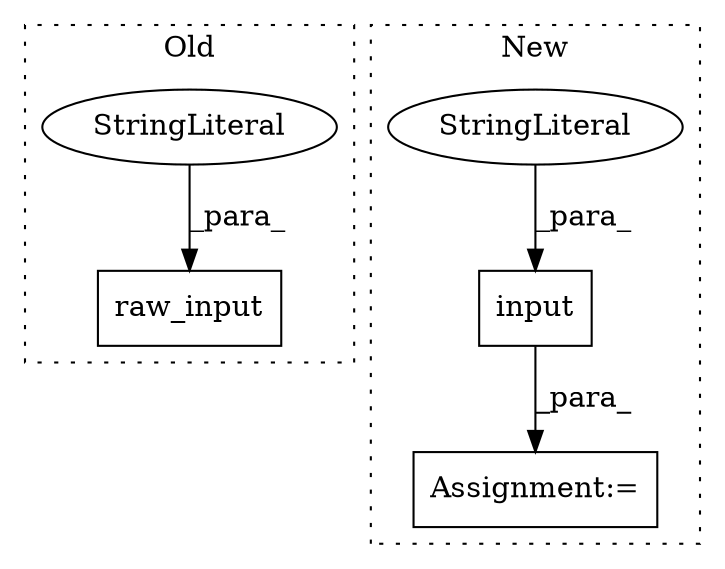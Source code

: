 digraph G {
subgraph cluster0 {
1 [label="raw_input" a="32" s="308,339" l="10,1" shape="box"];
4 [label="StringLiteral" a="45" s="318" l="21" shape="ellipse"];
label = "Old";
style="dotted";
}
subgraph cluster1 {
2 [label="input" a="32" s="447,510" l="6,1" shape="box"];
3 [label="StringLiteral" a="45" s="453" l="57" shape="ellipse"];
5 [label="Assignment:=" a="7" s="446" l="1" shape="box"];
label = "New";
style="dotted";
}
2 -> 5 [label="_para_"];
3 -> 2 [label="_para_"];
4 -> 1 [label="_para_"];
}